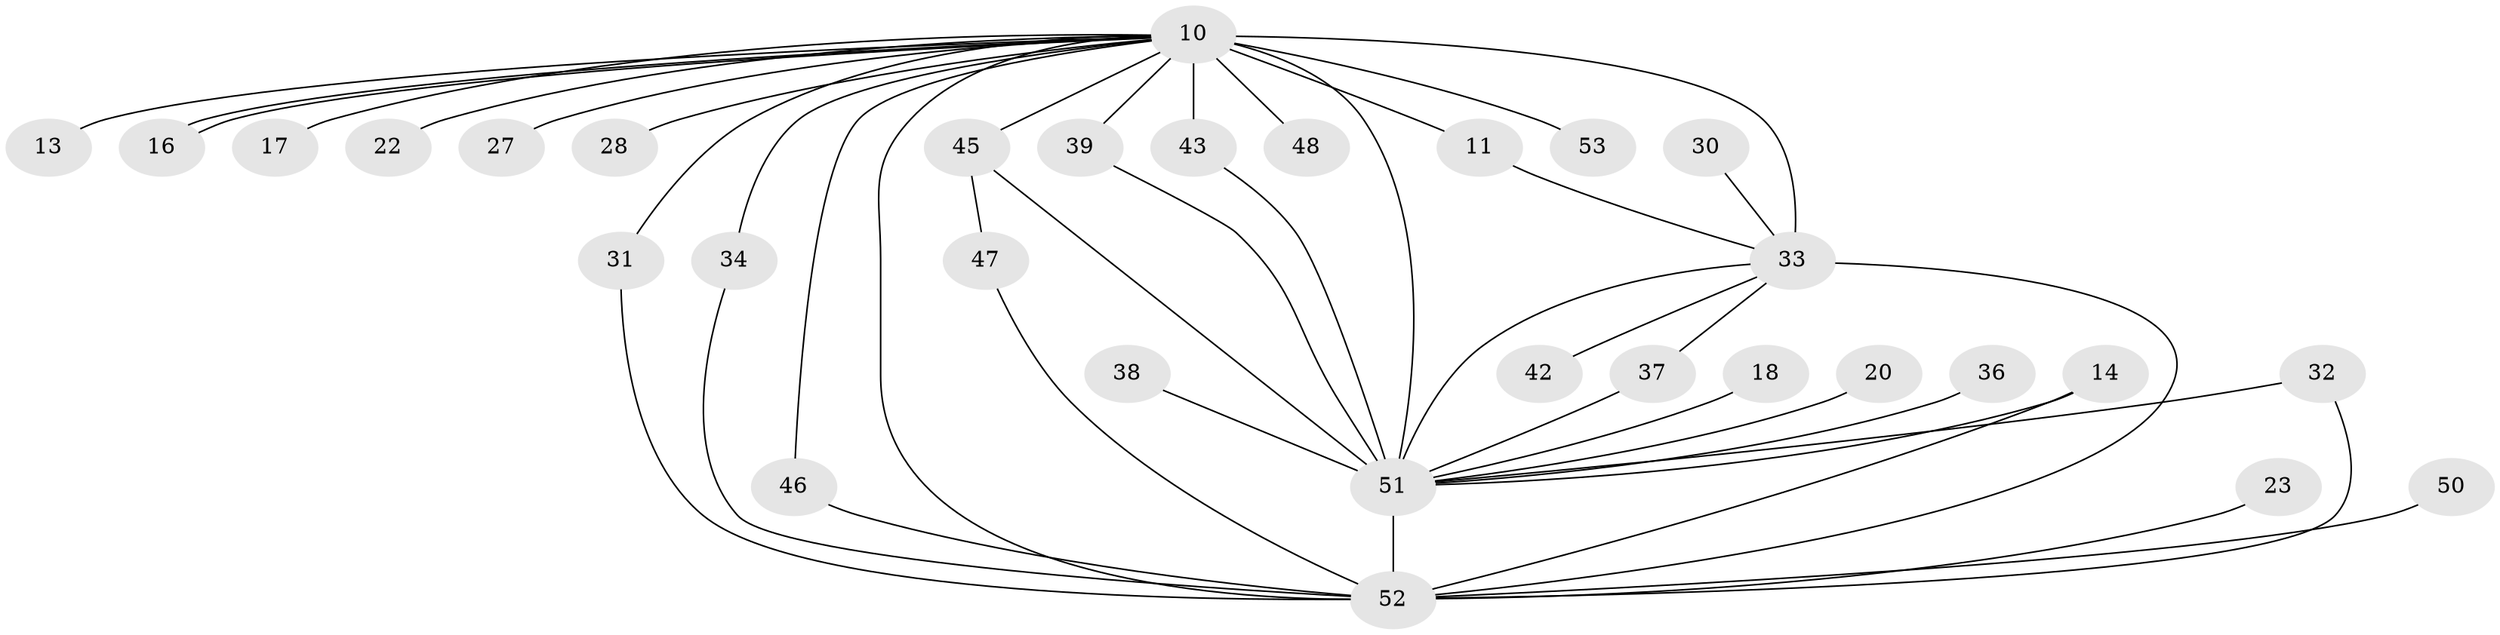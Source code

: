 // original degree distribution, {20: 0.018867924528301886, 14: 0.018867924528301886, 19: 0.018867924528301886, 13: 0.018867924528301886, 15: 0.018867924528301886, 12: 0.018867924528301886, 18: 0.03773584905660377, 17: 0.03773584905660377, 2: 0.6226415094339622, 3: 0.1509433962264151, 5: 0.018867924528301886, 4: 0.018867924528301886}
// Generated by graph-tools (version 1.1) at 2025/46/03/04/25 21:46:46]
// undirected, 31 vertices, 45 edges
graph export_dot {
graph [start="1"]
  node [color=gray90,style=filled];
  10 [super="+8+9"];
  11;
  13;
  14;
  16;
  17;
  18;
  20;
  22;
  23;
  27 [super="+12"];
  28;
  30;
  31;
  32;
  33 [super="+21+6"];
  34;
  36;
  37;
  38;
  39 [super="+29"];
  42;
  43 [super="+41+35"];
  45 [super="+25+40"];
  46;
  47;
  48;
  50 [super="+44"];
  51 [super="+15+26"];
  52 [super="+19+49+5"];
  53;
  10 -- 13 [weight=2];
  10 -- 16;
  10 -- 16;
  10 -- 22 [weight=2];
  10 -- 31;
  10 -- 53 [weight=2];
  10 -- 48 [weight=2];
  10 -- 45 [weight=3];
  10 -- 11;
  10 -- 17;
  10 -- 27 [weight=2];
  10 -- 28;
  10 -- 34;
  10 -- 46;
  10 -- 51 [weight=11];
  10 -- 52 [weight=10];
  10 -- 43 [weight=3];
  10 -- 33 [weight=10];
  10 -- 39 [weight=2];
  11 -- 33;
  14 -- 52;
  14 -- 51;
  18 -- 51;
  20 -- 51 [weight=2];
  23 -- 52 [weight=2];
  30 -- 33 [weight=2];
  31 -- 52;
  32 -- 52;
  32 -- 51;
  33 -- 37;
  33 -- 42 [weight=2];
  33 -- 51 [weight=4];
  33 -- 52 [weight=4];
  34 -- 52;
  36 -- 51 [weight=2];
  37 -- 51;
  38 -- 51 [weight=2];
  39 -- 51;
  43 -- 51;
  45 -- 47;
  45 -- 51 [weight=2];
  46 -- 52;
  47 -- 52;
  50 -- 52 [weight=2];
  51 -- 52 [weight=5];
}

